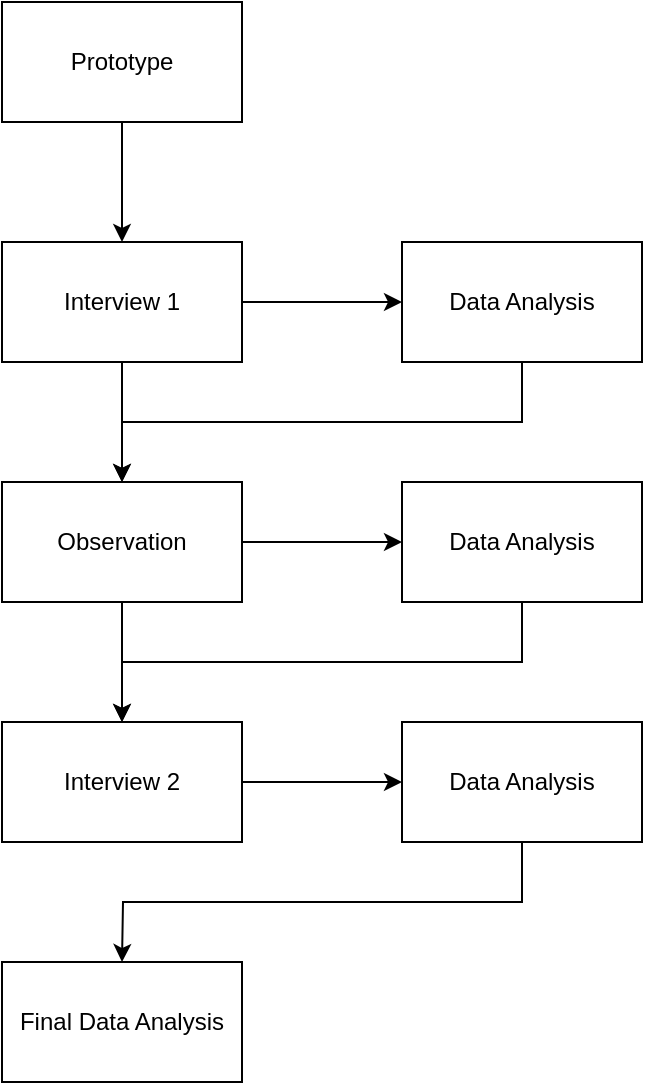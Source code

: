 <mxfile version="20.8.23" type="device"><diagram name="Page-1" id="oXIj-zhGD2BedVoZFUo9"><mxGraphModel dx="954" dy="616" grid="1" gridSize="10" guides="1" tooltips="1" connect="1" arrows="1" fold="1" page="1" pageScale="1" pageWidth="850" pageHeight="1100" math="0" shadow="0"><root><mxCell id="0"/><mxCell id="1" parent="0"/><mxCell id="hmeaBrq7b5F2WtNOrVOG-10" style="edgeStyle=orthogonalEdgeStyle;rounded=0;orthogonalLoop=1;jettySize=auto;html=1;exitX=0.5;exitY=1;exitDx=0;exitDy=0;entryX=0.5;entryY=0;entryDx=0;entryDy=0;" edge="1" parent="1" source="hmeaBrq7b5F2WtNOrVOG-1" target="hmeaBrq7b5F2WtNOrVOG-2"><mxGeometry relative="1" as="geometry"/></mxCell><mxCell id="hmeaBrq7b5F2WtNOrVOG-1" value="Prototype" style="rounded=0;whiteSpace=wrap;html=1;" vertex="1" parent="1"><mxGeometry x="40" y="40" width="120" height="60" as="geometry"/></mxCell><mxCell id="hmeaBrq7b5F2WtNOrVOG-11" style="edgeStyle=orthogonalEdgeStyle;rounded=0;orthogonalLoop=1;jettySize=auto;html=1;exitX=1;exitY=0.5;exitDx=0;exitDy=0;entryX=0;entryY=0.5;entryDx=0;entryDy=0;" edge="1" parent="1" source="hmeaBrq7b5F2WtNOrVOG-2" target="hmeaBrq7b5F2WtNOrVOG-3"><mxGeometry relative="1" as="geometry"/></mxCell><mxCell id="hmeaBrq7b5F2WtNOrVOG-12" style="edgeStyle=orthogonalEdgeStyle;rounded=0;orthogonalLoop=1;jettySize=auto;html=1;exitX=0.5;exitY=1;exitDx=0;exitDy=0;entryX=0.5;entryY=0;entryDx=0;entryDy=0;" edge="1" parent="1" source="hmeaBrq7b5F2WtNOrVOG-2" target="hmeaBrq7b5F2WtNOrVOG-5"><mxGeometry relative="1" as="geometry"/></mxCell><mxCell id="hmeaBrq7b5F2WtNOrVOG-2" value="Interview 1" style="rounded=0;whiteSpace=wrap;html=1;" vertex="1" parent="1"><mxGeometry x="40" y="160" width="120" height="60" as="geometry"/></mxCell><mxCell id="hmeaBrq7b5F2WtNOrVOG-13" style="edgeStyle=orthogonalEdgeStyle;rounded=0;orthogonalLoop=1;jettySize=auto;html=1;exitX=0.5;exitY=1;exitDx=0;exitDy=0;entryX=0.5;entryY=0;entryDx=0;entryDy=0;" edge="1" parent="1" source="hmeaBrq7b5F2WtNOrVOG-3" target="hmeaBrq7b5F2WtNOrVOG-5"><mxGeometry relative="1" as="geometry"/></mxCell><mxCell id="hmeaBrq7b5F2WtNOrVOG-3" value="Data Analysis" style="rounded=0;whiteSpace=wrap;html=1;" vertex="1" parent="1"><mxGeometry x="240" y="160" width="120" height="60" as="geometry"/></mxCell><mxCell id="hmeaBrq7b5F2WtNOrVOG-14" style="edgeStyle=orthogonalEdgeStyle;rounded=0;orthogonalLoop=1;jettySize=auto;html=1;exitX=0.5;exitY=1;exitDx=0;exitDy=0;entryX=0.5;entryY=0;entryDx=0;entryDy=0;" edge="1" parent="1" source="hmeaBrq7b5F2WtNOrVOG-5" target="hmeaBrq7b5F2WtNOrVOG-7"><mxGeometry relative="1" as="geometry"/></mxCell><mxCell id="hmeaBrq7b5F2WtNOrVOG-15" style="edgeStyle=orthogonalEdgeStyle;rounded=0;orthogonalLoop=1;jettySize=auto;html=1;exitX=1;exitY=0.5;exitDx=0;exitDy=0;entryX=0;entryY=0.5;entryDx=0;entryDy=0;" edge="1" parent="1" source="hmeaBrq7b5F2WtNOrVOG-5" target="hmeaBrq7b5F2WtNOrVOG-6"><mxGeometry relative="1" as="geometry"/></mxCell><mxCell id="hmeaBrq7b5F2WtNOrVOG-5" value="Observation" style="rounded=0;whiteSpace=wrap;html=1;" vertex="1" parent="1"><mxGeometry x="40" y="280" width="120" height="60" as="geometry"/></mxCell><mxCell id="hmeaBrq7b5F2WtNOrVOG-16" style="edgeStyle=orthogonalEdgeStyle;rounded=0;orthogonalLoop=1;jettySize=auto;html=1;exitX=0.5;exitY=1;exitDx=0;exitDy=0;entryX=0.5;entryY=0;entryDx=0;entryDy=0;" edge="1" parent="1" source="hmeaBrq7b5F2WtNOrVOG-6" target="hmeaBrq7b5F2WtNOrVOG-7"><mxGeometry relative="1" as="geometry"/></mxCell><mxCell id="hmeaBrq7b5F2WtNOrVOG-6" value="Data Analysis" style="rounded=0;whiteSpace=wrap;html=1;" vertex="1" parent="1"><mxGeometry x="240" y="280" width="120" height="60" as="geometry"/></mxCell><mxCell id="hmeaBrq7b5F2WtNOrVOG-17" style="edgeStyle=orthogonalEdgeStyle;rounded=0;orthogonalLoop=1;jettySize=auto;html=1;exitX=1;exitY=0.5;exitDx=0;exitDy=0;entryX=0;entryY=0.5;entryDx=0;entryDy=0;" edge="1" parent="1" source="hmeaBrq7b5F2WtNOrVOG-7" target="hmeaBrq7b5F2WtNOrVOG-8"><mxGeometry relative="1" as="geometry"/></mxCell><mxCell id="hmeaBrq7b5F2WtNOrVOG-7" value="Interview 2" style="rounded=0;whiteSpace=wrap;html=1;" vertex="1" parent="1"><mxGeometry x="40" y="400" width="120" height="60" as="geometry"/></mxCell><mxCell id="hmeaBrq7b5F2WtNOrVOG-19" style="edgeStyle=orthogonalEdgeStyle;rounded=0;orthogonalLoop=1;jettySize=auto;html=1;exitX=0.5;exitY=1;exitDx=0;exitDy=0;" edge="1" parent="1" source="hmeaBrq7b5F2WtNOrVOG-8"><mxGeometry relative="1" as="geometry"><mxPoint x="100" y="520" as="targetPoint"/></mxGeometry></mxCell><mxCell id="hmeaBrq7b5F2WtNOrVOG-8" value="Data Analysis" style="rounded=0;whiteSpace=wrap;html=1;" vertex="1" parent="1"><mxGeometry x="240" y="400" width="120" height="60" as="geometry"/></mxCell><mxCell id="hmeaBrq7b5F2WtNOrVOG-9" value="Final Data Analysis" style="rounded=0;whiteSpace=wrap;html=1;" vertex="1" parent="1"><mxGeometry x="40" y="520" width="120" height="60" as="geometry"/></mxCell></root></mxGraphModel></diagram></mxfile>